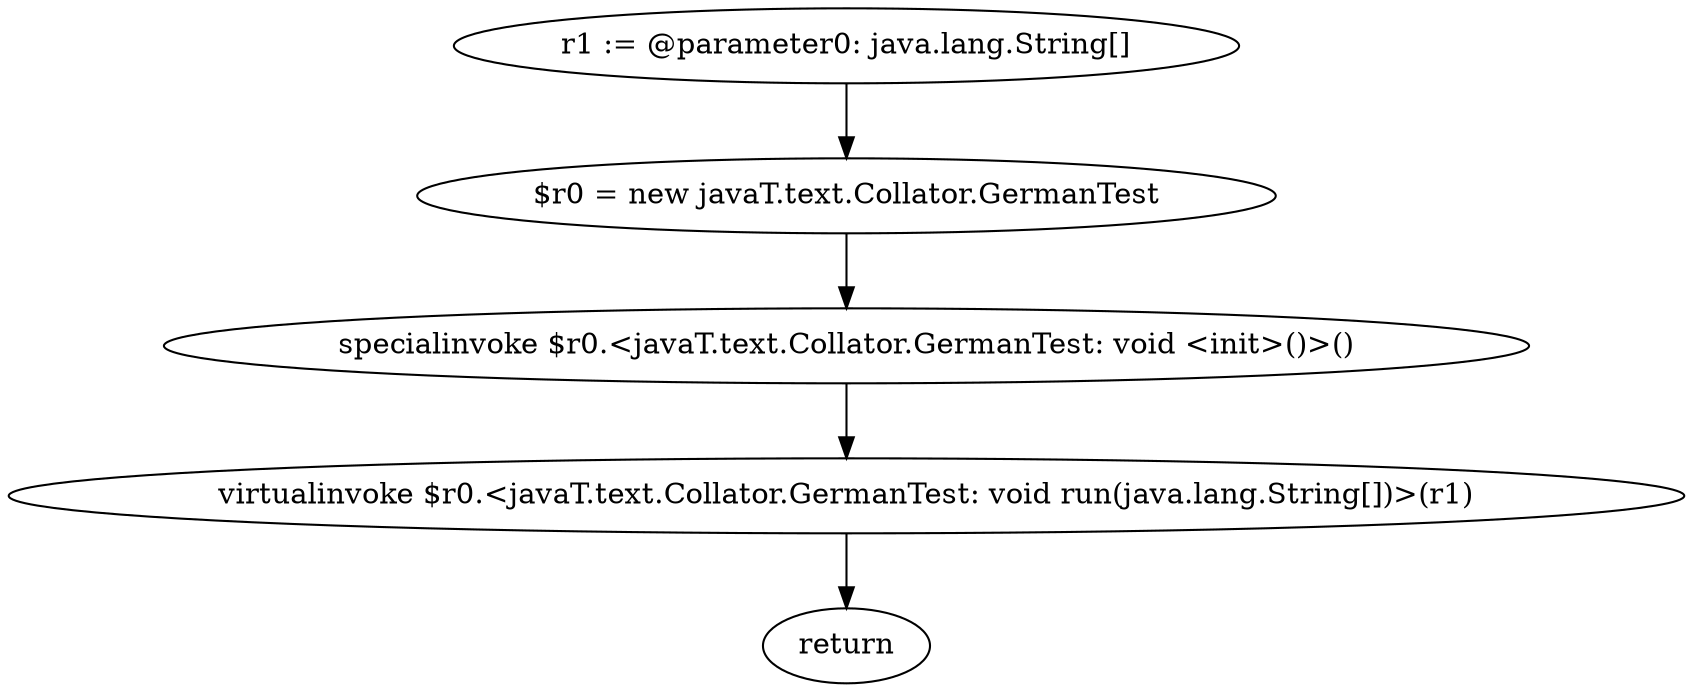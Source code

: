 digraph "unitGraph" {
    "r1 := @parameter0: java.lang.String[]"
    "$r0 = new javaT.text.Collator.GermanTest"
    "specialinvoke $r0.<javaT.text.Collator.GermanTest: void <init>()>()"
    "virtualinvoke $r0.<javaT.text.Collator.GermanTest: void run(java.lang.String[])>(r1)"
    "return"
    "r1 := @parameter0: java.lang.String[]"->"$r0 = new javaT.text.Collator.GermanTest";
    "$r0 = new javaT.text.Collator.GermanTest"->"specialinvoke $r0.<javaT.text.Collator.GermanTest: void <init>()>()";
    "specialinvoke $r0.<javaT.text.Collator.GermanTest: void <init>()>()"->"virtualinvoke $r0.<javaT.text.Collator.GermanTest: void run(java.lang.String[])>(r1)";
    "virtualinvoke $r0.<javaT.text.Collator.GermanTest: void run(java.lang.String[])>(r1)"->"return";
}
